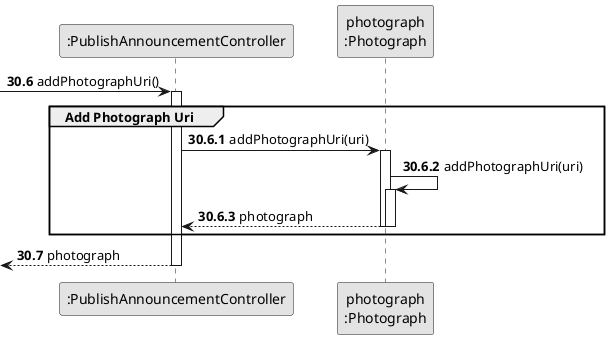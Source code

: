 @startuml
skinparam monochrome true
skinparam packageStyle rectangle
skinparam shadowing false\


participant ":PublishAnnouncementController" as CTRL
participant "photograph\n:Photograph" as PHOTO



autonumber 30.6

             -> CTRL : addPhotographUri()
             activate CTRL

autonumber 30.6.1

    group Add Photograph Uri

        CTRL -> PHOTO : addPhotographUri(uri)
        activate PHOTO

        PHOTO -> PHOTO : addPhotographUri(uri)
        activate PHOTO

        PHOTO --> CTRL : photograph
        deactivate PHOTO

        deactivate PHOTO

    end

autonumber 30.7

            <-- CTRL : photograph
            deactivate CTRL

@enduml